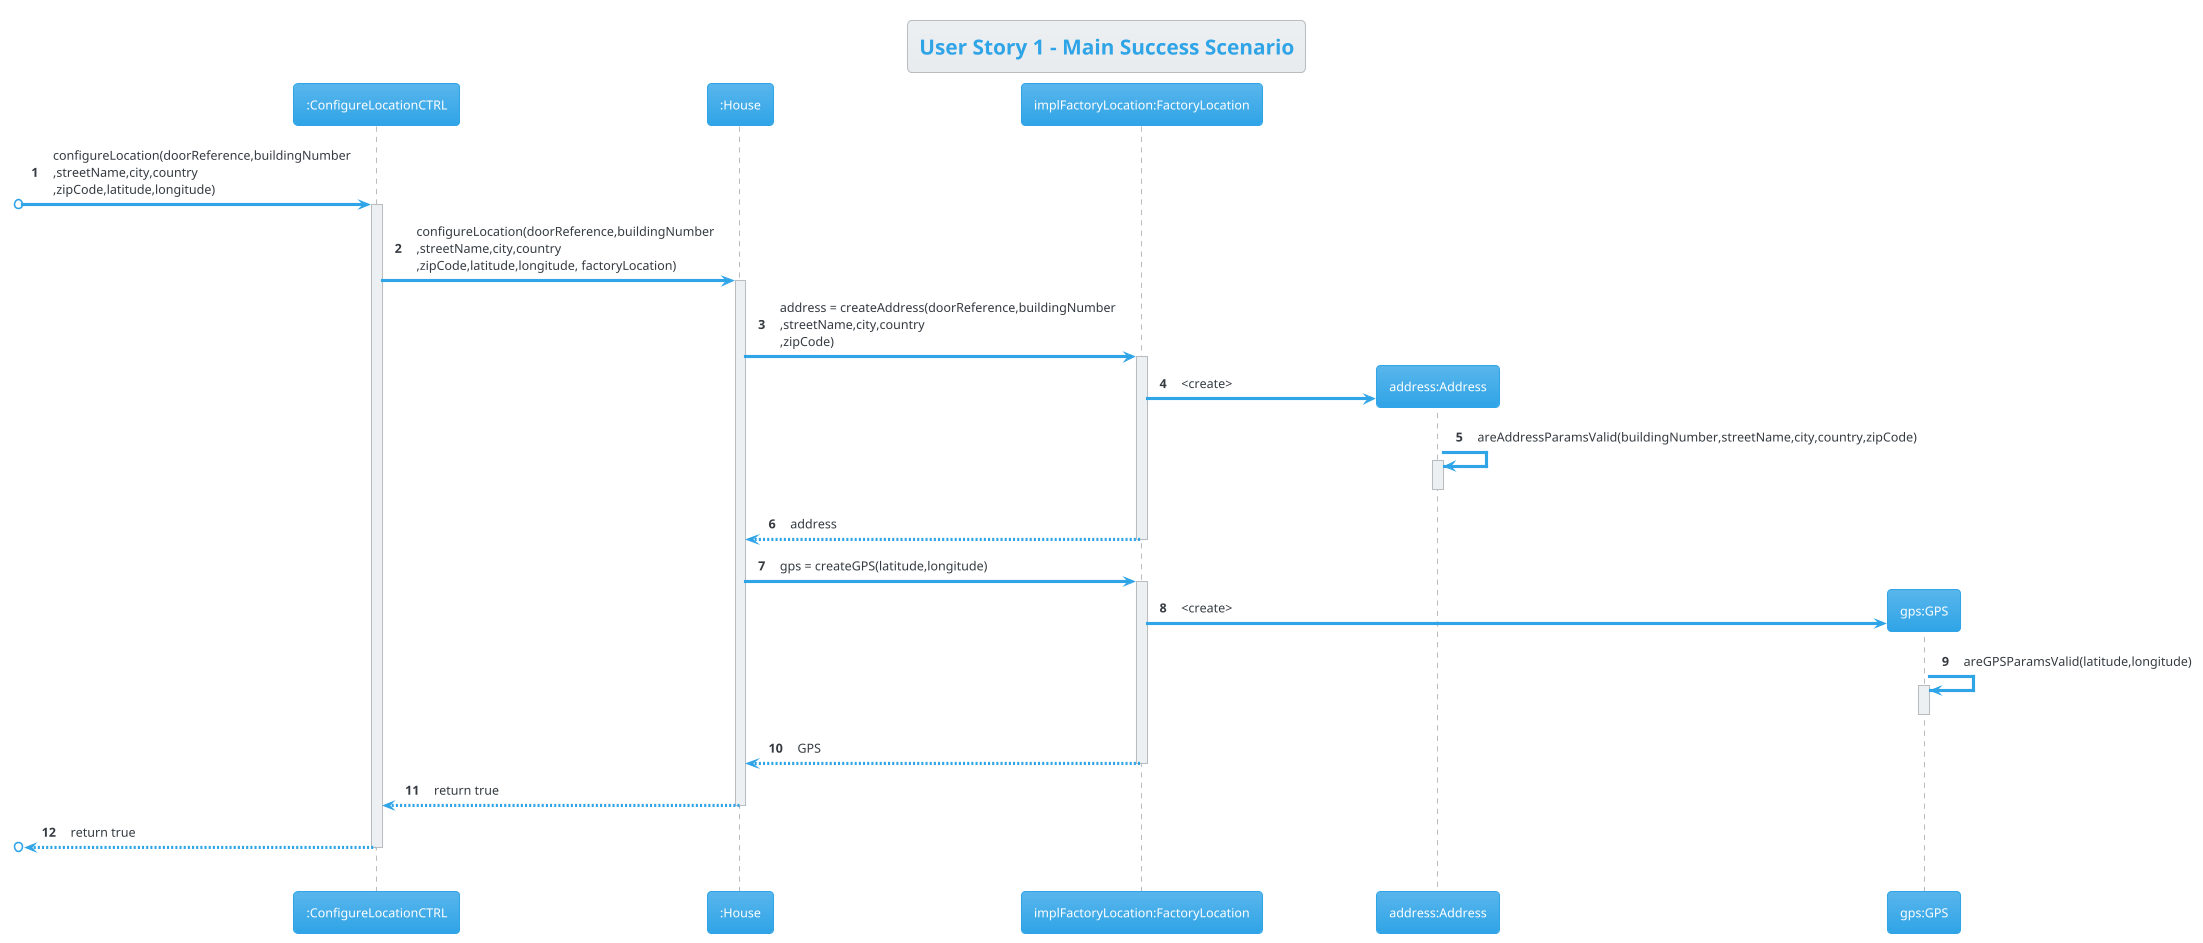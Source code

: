 @startuml
!theme cerulean
autonumber

title User Story 1 - Main Success Scenario

participant ":ConfigureLocationCTRL" as C
participant ":House" as H
participant "implFactoryLocation:FactoryLocation" as F
participant "address:Address" as A
participant "gps:GPS" as G


skinparam ParticipantPadding 50




[o-> C : configureLocation(doorReference,buildingNumber \n,streetName,city,country \n,zipCode,latitude,longitude)
activate C

C -> H : configureLocation(doorReference,buildingNumber \n,streetName,city,country \n,zipCode,latitude,longitude, factoryLocation)
activate H

H -> F : address = createAddress(doorReference,buildingNumber \n,streetName,city,country \n,zipCode)
activate F




F -> A** : <create>

A -> A : areAddressParamsValid(buildingNumber,streetName,city,country,zipCode)
activate A
deactivate A
F --> H : address



deactivate F

H -> F : gps = createGPS(latitude,longitude)

activate F
F -> G** : <create>

G -> G : areGPSParamsValid(latitude,longitude)
activate G
deactivate G
F --> H : GPS
deactivate F

H --> C : return true
deactivate H

[o<-- C : return true
deactivate C

|||
@endumll
